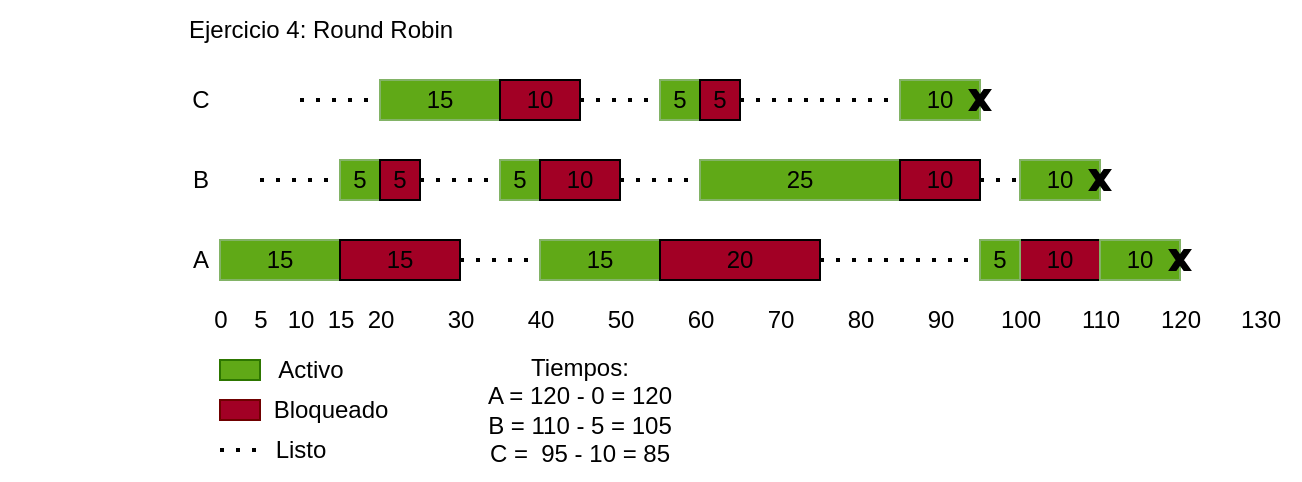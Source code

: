<mxfile version="20.5.3" type="device"><diagram id="QOgJ3P4kv-MAFXbjVnaC" name="Page-1"><mxGraphModel dx="1240" dy="261" grid="1" gridSize="10" guides="1" tooltips="1" connect="1" arrows="1" fold="1" page="1" pageScale="1" pageWidth="827" pageHeight="1169" math="0" shadow="0"><root><mxCell id="0"/><mxCell id="1" parent="0"/><mxCell id="aHFGmpvc2jt8D5PwLo1r-4" value="C" style="text;html=1;align=center;verticalAlign=middle;resizable=0;points=[];autosize=1;strokeColor=none;fillColor=none;" parent="1" vertex="1"><mxGeometry x="-670" y="80" width="20" height="20" as="geometry"/></mxCell><mxCell id="aHFGmpvc2jt8D5PwLo1r-5" value="B" style="text;html=1;align=center;verticalAlign=middle;resizable=0;points=[];autosize=1;strokeColor=none;fillColor=none;" parent="1" vertex="1"><mxGeometry x="-670" y="120" width="20" height="20" as="geometry"/></mxCell><mxCell id="aHFGmpvc2jt8D5PwLo1r-6" value="A" style="text;html=1;align=center;verticalAlign=middle;resizable=0;points=[];autosize=1;strokeColor=none;fillColor=none;" parent="1" vertex="1"><mxGeometry x="-670" y="160" width="20" height="20" as="geometry"/></mxCell><mxCell id="aHFGmpvc2jt8D5PwLo1r-20" value="10" style="text;html=1;align=center;verticalAlign=middle;resizable=0;points=[];autosize=1;strokeColor=none;fillColor=none;" parent="1" vertex="1"><mxGeometry x="-625" y="190" width="30" height="20" as="geometry"/></mxCell><mxCell id="aHFGmpvc2jt8D5PwLo1r-21" value="20" style="text;html=1;align=center;verticalAlign=middle;resizable=0;points=[];autosize=1;strokeColor=none;fillColor=none;" parent="1" vertex="1"><mxGeometry x="-585" y="190" width="30" height="20" as="geometry"/></mxCell><mxCell id="aHFGmpvc2jt8D5PwLo1r-22" value="30" style="text;html=1;align=center;verticalAlign=middle;resizable=0;points=[];autosize=1;strokeColor=none;fillColor=none;" parent="1" vertex="1"><mxGeometry x="-545" y="190" width="30" height="20" as="geometry"/></mxCell><mxCell id="aHFGmpvc2jt8D5PwLo1r-23" value="40" style="text;html=1;align=center;verticalAlign=middle;resizable=0;points=[];autosize=1;strokeColor=none;fillColor=none;" parent="1" vertex="1"><mxGeometry x="-505" y="190" width="30" height="20" as="geometry"/></mxCell><mxCell id="aHFGmpvc2jt8D5PwLo1r-24" value="50" style="text;html=1;align=center;verticalAlign=middle;resizable=0;points=[];autosize=1;strokeColor=none;fillColor=none;" parent="1" vertex="1"><mxGeometry x="-465" y="190" width="30" height="20" as="geometry"/></mxCell><mxCell id="aHFGmpvc2jt8D5PwLo1r-25" value="60" style="text;html=1;align=center;verticalAlign=middle;resizable=0;points=[];autosize=1;strokeColor=none;fillColor=none;" parent="1" vertex="1"><mxGeometry x="-425" y="190" width="30" height="20" as="geometry"/></mxCell><mxCell id="aHFGmpvc2jt8D5PwLo1r-26" value="70" style="text;html=1;align=center;verticalAlign=middle;resizable=0;points=[];autosize=1;strokeColor=none;fillColor=none;" parent="1" vertex="1"><mxGeometry x="-385" y="190" width="30" height="20" as="geometry"/></mxCell><mxCell id="aHFGmpvc2jt8D5PwLo1r-27" value="80" style="text;html=1;align=center;verticalAlign=middle;resizable=0;points=[];autosize=1;strokeColor=none;fillColor=none;" parent="1" vertex="1"><mxGeometry x="-345" y="190" width="30" height="20" as="geometry"/></mxCell><mxCell id="aHFGmpvc2jt8D5PwLo1r-28" value="90" style="text;html=1;align=center;verticalAlign=middle;resizable=0;points=[];autosize=1;strokeColor=none;fillColor=none;" parent="1" vertex="1"><mxGeometry x="-305" y="190" width="30" height="20" as="geometry"/></mxCell><mxCell id="aHFGmpvc2jt8D5PwLo1r-29" value="100" style="text;html=1;align=center;verticalAlign=middle;resizable=0;points=[];autosize=1;strokeColor=none;fillColor=none;" parent="1" vertex="1"><mxGeometry x="-270" y="190" width="40" height="20" as="geometry"/></mxCell><mxCell id="aHFGmpvc2jt8D5PwLo1r-30" value="110" style="text;html=1;align=center;verticalAlign=middle;resizable=0;points=[];autosize=1;strokeColor=none;fillColor=none;" parent="1" vertex="1"><mxGeometry x="-225" y="190" width="30" height="20" as="geometry"/></mxCell><mxCell id="aHFGmpvc2jt8D5PwLo1r-31" value="120" style="text;html=1;align=center;verticalAlign=middle;resizable=0;points=[];autosize=1;strokeColor=none;fillColor=none;" parent="1" vertex="1"><mxGeometry x="-190" y="190" width="40" height="20" as="geometry"/></mxCell><mxCell id="aHFGmpvc2jt8D5PwLo1r-32" value="&lt;span style=&quot;white-space: pre;&quot;&gt;&#9;&lt;/span&gt;&lt;span style=&quot;white-space: pre;&quot;&gt;&#9;&lt;/span&gt;&lt;span style=&quot;white-space: pre;&quot;&gt;&#9;&lt;/span&gt;Ejercicio 4: Round Robin" style="text;html=1;align=center;verticalAlign=middle;resizable=0;points=[];autosize=1;strokeColor=none;fillColor=none;" parent="1" vertex="1"><mxGeometry x="-760" y="40" width="240" height="30" as="geometry"/></mxCell><mxCell id="aHFGmpvc2jt8D5PwLo1r-33" value="5" style="text;html=1;align=center;verticalAlign=middle;resizable=0;points=[];autosize=1;strokeColor=none;fillColor=none;" parent="1" vertex="1"><mxGeometry x="-640" y="190" width="20" height="20" as="geometry"/></mxCell><mxCell id="aHFGmpvc2jt8D5PwLo1r-34" value="15" style="text;html=1;align=center;verticalAlign=middle;resizable=0;points=[];autosize=1;strokeColor=none;fillColor=none;" parent="1" vertex="1"><mxGeometry x="-605" y="190" width="30" height="20" as="geometry"/></mxCell><mxCell id="PAxWAZPusfI8b5OGQWhI-2" value="0" style="text;html=1;align=center;verticalAlign=middle;resizable=0;points=[];autosize=1;strokeColor=none;fillColor=none;" parent="1" vertex="1"><mxGeometry x="-665" y="185" width="30" height="30" as="geometry"/></mxCell><mxCell id="PAxWAZPusfI8b5OGQWhI-7" value="" style="rounded=0;whiteSpace=wrap;html=1;fillColor=#a20025;fontColor=#ffffff;strokeColor=#6F0000;" parent="1" vertex="1"><mxGeometry x="-650" y="240" width="20" height="10" as="geometry"/></mxCell><mxCell id="PAxWAZPusfI8b5OGQWhI-9" value="" style="rounded=0;whiteSpace=wrap;html=1;fillColor=#60a917;fontColor=#ffffff;strokeColor=#2D7600;" parent="1" vertex="1"><mxGeometry x="-650" y="220" width="20" height="10" as="geometry"/></mxCell><mxCell id="PAxWAZPusfI8b5OGQWhI-10" value="Activo" style="text;html=1;align=center;verticalAlign=middle;resizable=0;points=[];autosize=1;strokeColor=none;fillColor=none;" parent="1" vertex="1"><mxGeometry x="-635" y="210" width="60" height="30" as="geometry"/></mxCell><mxCell id="PAxWAZPusfI8b5OGQWhI-11" value="Bloqueado" style="text;html=1;align=center;verticalAlign=middle;resizable=0;points=[];autosize=1;strokeColor=none;fillColor=none;" parent="1" vertex="1"><mxGeometry x="-635" y="230" width="80" height="30" as="geometry"/></mxCell><mxCell id="PAxWAZPusfI8b5OGQWhI-12" value="" style="endArrow=none;dashed=1;html=1;dashPattern=1 3;strokeWidth=2;rounded=0;entryX=0.1;entryY=0.5;entryDx=0;entryDy=0;entryPerimeter=0;" parent="1" target="PAxWAZPusfI8b5OGQWhI-13" edge="1"><mxGeometry width="50" height="50" relative="1" as="geometry"><mxPoint x="-650" y="265" as="sourcePoint"/><mxPoint x="-530" y="210" as="targetPoint"/><Array as="points"><mxPoint x="-640" y="265"/></Array></mxGeometry></mxCell><mxCell id="PAxWAZPusfI8b5OGQWhI-13" value="Listo" style="text;html=1;align=center;verticalAlign=middle;resizable=0;points=[];autosize=1;strokeColor=none;fillColor=none;" parent="1" vertex="1"><mxGeometry x="-635" y="250" width="50" height="30" as="geometry"/></mxCell><mxCell id="Hp0vF_ltdjTftmFp-wWU-1" value="130" style="text;html=1;align=center;verticalAlign=middle;resizable=0;points=[];autosize=1;strokeColor=none;fillColor=none;" parent="1" vertex="1"><mxGeometry x="-150" y="185" width="40" height="30" as="geometry"/></mxCell><mxCell id="Hp0vF_ltdjTftmFp-wWU-2" value="Tiempos:&lt;br&gt;A = 120 -&amp;nbsp;0 = 120&lt;br&gt;B = 110 - 5 = 105&lt;br&gt;C =&amp;nbsp; 95 - 10 = 85" style="text;html=1;strokeColor=none;fillColor=none;align=center;verticalAlign=middle;whiteSpace=wrap;rounded=0;" parent="1" vertex="1"><mxGeometry x="-530" y="230" width="120" height="30" as="geometry"/></mxCell><mxCell id="GQFpASqgdXLfK8MT6x2z-1" value="15" style="rounded=0;whiteSpace=wrap;html=1;fillColor=#60A917;strokeColor=#82b366;" vertex="1" parent="1"><mxGeometry x="-650" y="160" width="60" height="20" as="geometry"/></mxCell><mxCell id="GQFpASqgdXLfK8MT6x2z-2" value="15" style="rounded=0;whiteSpace=wrap;html=1;fillColor=#A20025;" vertex="1" parent="1"><mxGeometry x="-590" y="160" width="60" height="20" as="geometry"/></mxCell><mxCell id="GQFpASqgdXLfK8MT6x2z-3" value="" style="endArrow=none;dashed=1;html=1;dashPattern=1 3;strokeWidth=2;rounded=0;entryX=0;entryY=0.5;entryDx=0;entryDy=0;" edge="1" parent="1" target="GQFpASqgdXLfK8MT6x2z-4"><mxGeometry width="50" height="50" relative="1" as="geometry"><mxPoint x="-630" y="130" as="sourcePoint"/><mxPoint x="-590" y="130" as="targetPoint"/><Array as="points"><mxPoint x="-600" y="130"/></Array></mxGeometry></mxCell><mxCell id="GQFpASqgdXLfK8MT6x2z-4" value="5" style="rounded=0;whiteSpace=wrap;html=1;fillColor=#60A917;strokeColor=#82b366;" vertex="1" parent="1"><mxGeometry x="-590" y="120" width="20" height="20" as="geometry"/></mxCell><mxCell id="GQFpASqgdXLfK8MT6x2z-5" value="5" style="rounded=0;whiteSpace=wrap;html=1;fillColor=#A20025;" vertex="1" parent="1"><mxGeometry x="-570" y="120" width="20" height="20" as="geometry"/></mxCell><mxCell id="GQFpASqgdXLfK8MT6x2z-6" value="" style="endArrow=none;dashed=1;html=1;dashPattern=1 3;strokeWidth=2;rounded=0;entryX=0;entryY=0.5;entryDx=0;entryDy=0;entryPerimeter=0;" edge="1" parent="1" target="GQFpASqgdXLfK8MT6x2z-7"><mxGeometry width="50" height="50" relative="1" as="geometry"><mxPoint x="-610" y="90" as="sourcePoint"/><mxPoint x="-570" y="90" as="targetPoint"/><Array as="points"><mxPoint x="-590" y="90"/></Array></mxGeometry></mxCell><mxCell id="GQFpASqgdXLfK8MT6x2z-7" value="15" style="rounded=0;whiteSpace=wrap;html=1;fillColor=#60A917;strokeColor=#82b366;" vertex="1" parent="1"><mxGeometry x="-570" y="80" width="60" height="20" as="geometry"/></mxCell><mxCell id="GQFpASqgdXLfK8MT6x2z-8" value="" style="endArrow=none;dashed=1;html=1;dashPattern=1 3;strokeWidth=2;rounded=0;exitX=1;exitY=0.5;exitDx=0;exitDy=0;" edge="1" parent="1" source="GQFpASqgdXLfK8MT6x2z-5"><mxGeometry width="50" height="50" relative="1" as="geometry"><mxPoint x="-520" y="130" as="sourcePoint"/><mxPoint x="-510" y="130" as="targetPoint"/><Array as="points"/></mxGeometry></mxCell><mxCell id="GQFpASqgdXLfK8MT6x2z-9" value="5" style="rounded=0;whiteSpace=wrap;html=1;fillColor=#60A917;strokeColor=#82b366;" vertex="1" parent="1"><mxGeometry x="-510" y="120" width="20" height="20" as="geometry"/></mxCell><mxCell id="GQFpASqgdXLfK8MT6x2z-10" value="" style="endArrow=none;dashed=1;html=1;dashPattern=1 3;strokeWidth=2;rounded=0;exitX=1;exitY=0.5;exitDx=0;exitDy=0;" edge="1" parent="1" source="GQFpASqgdXLfK8MT6x2z-2"><mxGeometry width="50" height="50" relative="1" as="geometry"><mxPoint x="-500" y="170" as="sourcePoint"/><mxPoint x="-490" y="170" as="targetPoint"/><Array as="points"><mxPoint x="-490" y="170"/></Array></mxGeometry></mxCell><mxCell id="GQFpASqgdXLfK8MT6x2z-11" value="15" style="rounded=0;whiteSpace=wrap;html=1;fillColor=#60A917;strokeColor=#82b366;" vertex="1" parent="1"><mxGeometry x="-490" y="160" width="60" height="20" as="geometry"/></mxCell><mxCell id="GQFpASqgdXLfK8MT6x2z-12" value="10" style="rounded=0;whiteSpace=wrap;html=1;fillColor=#A20025;" vertex="1" parent="1"><mxGeometry x="-490" y="120" width="40" height="20" as="geometry"/></mxCell><mxCell id="GQFpASqgdXLfK8MT6x2z-13" value="" style="endArrow=none;dashed=1;html=1;dashPattern=1 3;strokeWidth=2;rounded=0;exitX=1;exitY=0.5;exitDx=0;exitDy=0;" edge="1" parent="1" source="GQFpASqgdXLfK8MT6x2z-14"><mxGeometry width="50" height="50" relative="1" as="geometry"><mxPoint x="-460" y="90" as="sourcePoint"/><mxPoint x="-430" y="90" as="targetPoint"/><Array as="points"/></mxGeometry></mxCell><mxCell id="GQFpASqgdXLfK8MT6x2z-14" value="10" style="rounded=0;whiteSpace=wrap;html=1;fillColor=#A20025;" vertex="1" parent="1"><mxGeometry x="-510" y="80" width="40" height="20" as="geometry"/></mxCell><mxCell id="GQFpASqgdXLfK8MT6x2z-15" value="5" style="rounded=0;whiteSpace=wrap;html=1;fillColor=#60A917;strokeColor=#82b366;" vertex="1" parent="1"><mxGeometry x="-430" y="80" width="20" height="20" as="geometry"/></mxCell><mxCell id="GQFpASqgdXLfK8MT6x2z-16" value="20" style="rounded=0;whiteSpace=wrap;html=1;fillColor=#A20025;" vertex="1" parent="1"><mxGeometry x="-430" y="160" width="80" height="20" as="geometry"/></mxCell><mxCell id="GQFpASqgdXLfK8MT6x2z-17" value="5" style="rounded=0;whiteSpace=wrap;html=1;fillColor=#A20025;" vertex="1" parent="1"><mxGeometry x="-410" y="80" width="20" height="20" as="geometry"/></mxCell><mxCell id="GQFpASqgdXLfK8MT6x2z-18" value="" style="endArrow=none;dashed=1;html=1;dashPattern=1 3;strokeWidth=2;rounded=0;exitX=1;exitY=0.5;exitDx=0;exitDy=0;" edge="1" parent="1" source="GQFpASqgdXLfK8MT6x2z-12"><mxGeometry width="50" height="50" relative="1" as="geometry"><mxPoint x="-400" y="130" as="sourcePoint"/><mxPoint x="-400" y="130" as="targetPoint"/><Array as="points"/></mxGeometry></mxCell><mxCell id="GQFpASqgdXLfK8MT6x2z-19" value="25" style="rounded=0;whiteSpace=wrap;html=1;fillColor=#60A917;strokeColor=#82b366;" vertex="1" parent="1"><mxGeometry x="-410" y="120" width="100" height="20" as="geometry"/></mxCell><mxCell id="GQFpASqgdXLfK8MT6x2z-20" value="10" style="rounded=0;whiteSpace=wrap;html=1;fillColor=#A20025;" vertex="1" parent="1"><mxGeometry x="-310" y="120" width="40" height="20" as="geometry"/></mxCell><mxCell id="GQFpASqgdXLfK8MT6x2z-21" value="" style="endArrow=none;dashed=1;html=1;dashPattern=1 3;strokeWidth=2;rounded=0;exitX=1;exitY=0.5;exitDx=0;exitDy=0;startArrow=none;" edge="1" parent="1" source="GQFpASqgdXLfK8MT6x2z-25"><mxGeometry width="50" height="50" relative="1" as="geometry"><mxPoint x="-320" y="170" as="sourcePoint"/><mxPoint x="-250" y="170" as="targetPoint"/><Array as="points"/></mxGeometry></mxCell><mxCell id="GQFpASqgdXLfK8MT6x2z-26" value="10" style="rounded=0;whiteSpace=wrap;html=1;fillColor=#A20025;" vertex="1" parent="1"><mxGeometry x="-250" y="160" width="40" height="20" as="geometry"/></mxCell><mxCell id="GQFpASqgdXLfK8MT6x2z-27" value="10" style="rounded=0;whiteSpace=wrap;html=1;fillColor=#60A917;strokeColor=#82b366;" vertex="1" parent="1"><mxGeometry x="-210" y="160" width="40" height="20" as="geometry"/></mxCell><mxCell id="GQFpASqgdXLfK8MT6x2z-28" value="" style="verticalLabelPosition=bottom;verticalAlign=top;html=1;shape=mxgraph.basic.x;fillColor=#000000;" vertex="1" parent="1"><mxGeometry x="-175" y="165" width="10" height="10" as="geometry"/></mxCell><mxCell id="GQFpASqgdXLfK8MT6x2z-23" value="10" style="rounded=0;whiteSpace=wrap;html=1;fillColor=#60A917;strokeColor=#82b366;" vertex="1" parent="1"><mxGeometry x="-310" y="80" width="40" height="20" as="geometry"/></mxCell><mxCell id="GQFpASqgdXLfK8MT6x2z-34" value="" style="endArrow=none;dashed=1;html=1;dashPattern=1 3;strokeWidth=2;rounded=0;exitX=1;exitY=0.5;exitDx=0;exitDy=0;" edge="1" parent="1" source="GQFpASqgdXLfK8MT6x2z-17" target="GQFpASqgdXLfK8MT6x2z-23"><mxGeometry width="50" height="50" relative="1" as="geometry"><mxPoint x="-390" y="90" as="sourcePoint"/><mxPoint x="-290" y="90" as="targetPoint"/><Array as="points"/></mxGeometry></mxCell><mxCell id="GQFpASqgdXLfK8MT6x2z-24" value="" style="verticalLabelPosition=bottom;verticalAlign=top;html=1;shape=mxgraph.basic.x;fillColor=#000000;" vertex="1" parent="1"><mxGeometry x="-275" y="85" width="10" height="10" as="geometry"/></mxCell><mxCell id="GQFpASqgdXLfK8MT6x2z-25" value="5" style="rounded=0;whiteSpace=wrap;html=1;fillColor=#60A917;strokeColor=#82b366;" vertex="1" parent="1"><mxGeometry x="-270" y="160" width="20" height="20" as="geometry"/></mxCell><mxCell id="GQFpASqgdXLfK8MT6x2z-36" value="" style="endArrow=none;dashed=1;html=1;dashPattern=1 3;strokeWidth=2;rounded=0;exitX=1;exitY=0.5;exitDx=0;exitDy=0;" edge="1" parent="1" source="GQFpASqgdXLfK8MT6x2z-16" target="GQFpASqgdXLfK8MT6x2z-25"><mxGeometry width="50" height="50" relative="1" as="geometry"><mxPoint x="-350" y="170.0" as="sourcePoint"/><mxPoint x="-250" y="170.0" as="targetPoint"/><Array as="points"/></mxGeometry></mxCell><mxCell id="GQFpASqgdXLfK8MT6x2z-29" value="10" style="rounded=0;whiteSpace=wrap;html=1;fillColor=#60A917;strokeColor=#82b366;" vertex="1" parent="1"><mxGeometry x="-250" y="120" width="40" height="20" as="geometry"/></mxCell><mxCell id="GQFpASqgdXLfK8MT6x2z-37" value="" style="endArrow=none;dashed=1;html=1;dashPattern=1 3;strokeWidth=2;rounded=0;exitX=1;exitY=0.5;exitDx=0;exitDy=0;" edge="1" parent="1" source="GQFpASqgdXLfK8MT6x2z-20" target="GQFpASqgdXLfK8MT6x2z-29"><mxGeometry width="50" height="50" relative="1" as="geometry"><mxPoint x="-270" y="130.0" as="sourcePoint"/><mxPoint x="-230" y="130.0" as="targetPoint"/><Array as="points"/></mxGeometry></mxCell><mxCell id="GQFpASqgdXLfK8MT6x2z-33" value="" style="verticalLabelPosition=bottom;verticalAlign=top;html=1;shape=mxgraph.basic.x;fillColor=#000000;" vertex="1" parent="1"><mxGeometry x="-215" y="125" width="10" height="10" as="geometry"/></mxCell></root></mxGraphModel></diagram></mxfile>
